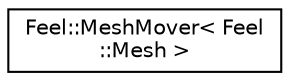 digraph "Graphical Class Hierarchy"
{
 // LATEX_PDF_SIZE
  edge [fontname="Helvetica",fontsize="10",labelfontname="Helvetica",labelfontsize="10"];
  node [fontname="Helvetica",fontsize="10",shape=record];
  rankdir="LR";
  Node0 [label="Feel::MeshMover\< Feel\l::Mesh \>",height=0.2,width=0.4,color="black", fillcolor="white", style="filled",URL="$classFeel_1_1MeshMover.html",tooltip=" "];
}
